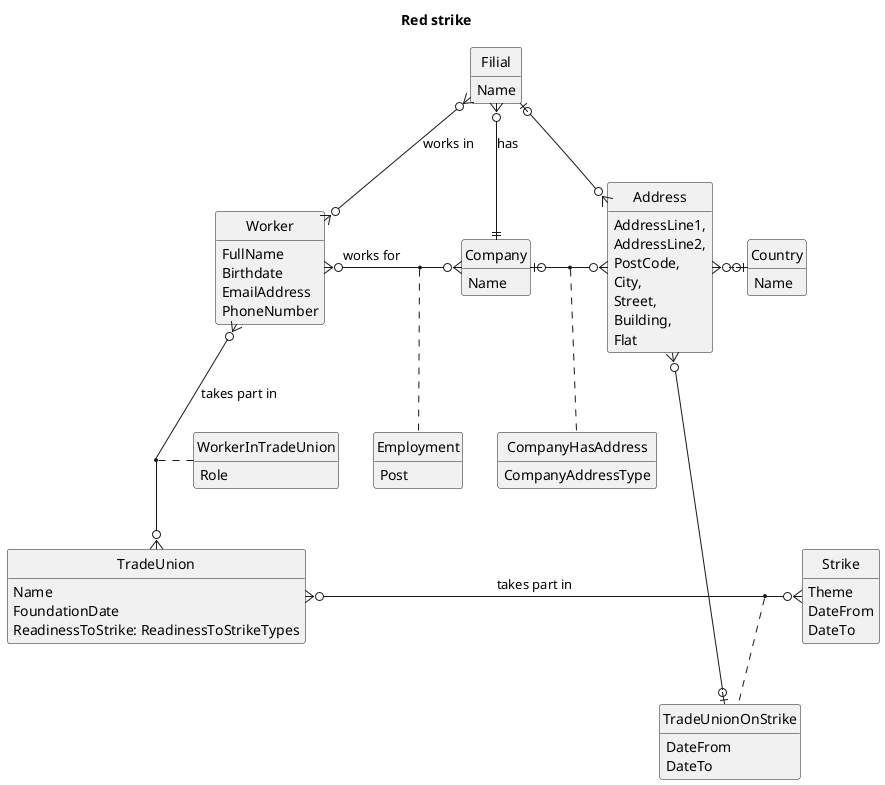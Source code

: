 @startuml

title Red strike

class Worker{
    FullName
    Birthdate
    EmailAddress
    PhoneNumber
}

class Company{
    Name
}

class Filial{
    Name
}

class Address{
    AddressLine1,
    AddressLine2,
    PostCode,
    City,
    Street,
    Building,
    Flat
}

class Country{
    Name
}

class TradeUnion{
    Name
    FoundationDate
    ReadinessToStrike: ReadinessToStrikeTypes
}

class Strike{
    Theme
    DateFrom
    DateTo
}

class WorkerInTradeUnion{
    Role
}

class Employment{
    Post
}

class CompanyHasAddress{
    CompanyAddressType
}

class TradeUnionOnStrike{
    DateFrom
    DateTo
}

Worker }o-r-o{ Company : works for

(Worker, Company) .. Employment

Worker }o-u-o{ Filial: works in

Company ||-u-o{ Filial: has

Worker }o-d-o{ TradeUnion: takes part in

(Worker, TradeUnion) .. WorkerInTradeUnion

Company |o-r-o{ Address

(Company, Address) .. CompanyHasAddress

Filial |o-r-o{ Address

Country |o-l-o{ Address

TradeUnion }o-r-o{ Strike: takes part in

(TradeUnion, Strike) .. TradeUnionOnStrike

TradeUnionOnStrike |o-u-o{ Address

hide methods
hide circle

@enduml